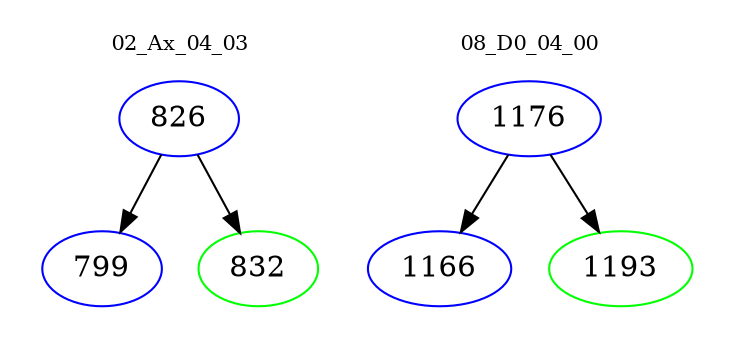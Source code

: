digraph{
subgraph cluster_0 {
color = white
label = "02_Ax_04_03";
fontsize=10;
T0_826 [label="826", color="blue"]
T0_826 -> T0_799 [color="black"]
T0_799 [label="799", color="blue"]
T0_826 -> T0_832 [color="black"]
T0_832 [label="832", color="green"]
}
subgraph cluster_1 {
color = white
label = "08_D0_04_00";
fontsize=10;
T1_1176 [label="1176", color="blue"]
T1_1176 -> T1_1166 [color="black"]
T1_1166 [label="1166", color="blue"]
T1_1176 -> T1_1193 [color="black"]
T1_1193 [label="1193", color="green"]
}
}
